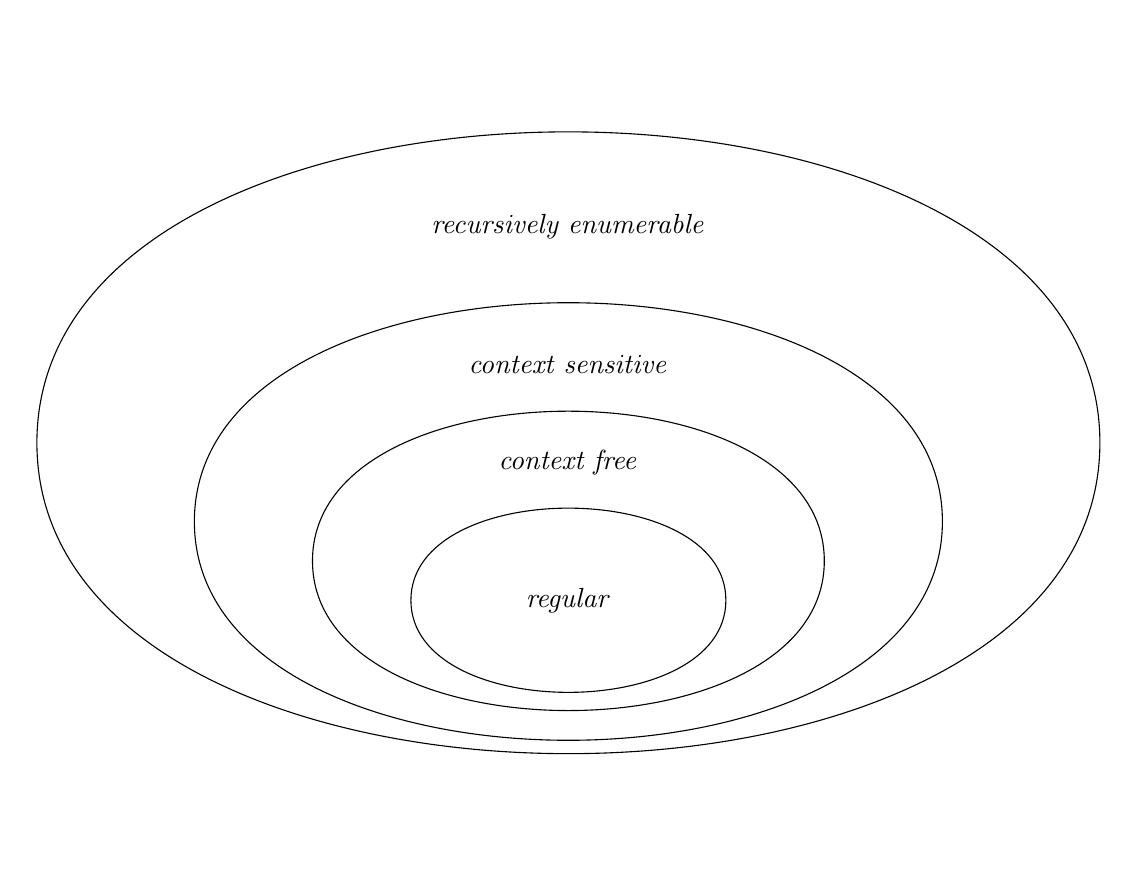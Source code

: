 \begin{tikzpicture}
	\begin{pgfonlayer}{nodelayer}
		\node [style=none] (0) at (0, 0) {\textit{regular}};
		\node [style=none] (1) at (0, 1.75) {\textit{context free}};
		\node [style=none] (2) at (0, 3) {\textit{context sensitive}};
		\node [style=none] (3) at (0, 4.75) {\textit{recursively enumerable}};
		\node [style=none] (6) at (-2, 0) {};
		\node [style=none] (7) at (2, 0) {};
		\node [style=none] (8) at (-3.25, 0.5) {};
		\node [style=none] (9) at (3.25, 0.5) {};
		\node [style=none] (12) at (4.75, 1) {};
		\node [style=none] (13) at (-4.75, 1) {};
		\node [style=none] (16) at (-6.75, 2) {};
		\node [style=none] (17) at (6.75, 2) {};
	\end{pgfonlayer}
	\begin{pgfonlayer}{edgelayer}
		\draw [style=solid] (7.center)
			 to [bend left=90] (6.center)
			 to [bend left=90] cycle;
		\draw [style=solid] (9.center)
			 to [bend left=90] (8.center)
			 to [bend left=90] cycle;
		\draw [style=solid] (12.center)
			 to [bend right=90] (13.center)
			 to [bend right=90] cycle;
		\draw [style=solid, in=-450, out=-90] (17.center) to (16.center);
		\draw [style=solid, in=450, out=90] (17.center) to (16.center);
	\end{pgfonlayer}
\end{tikzpicture}
